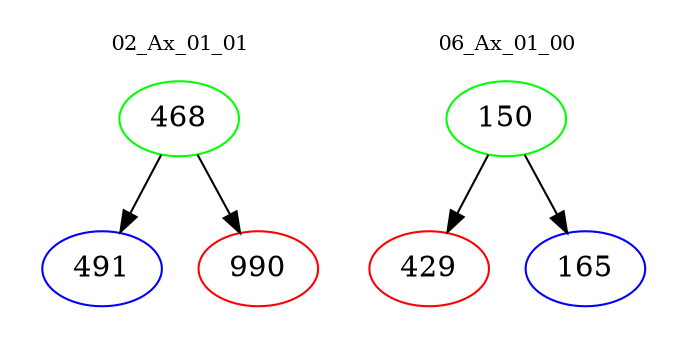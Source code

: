 digraph{
subgraph cluster_0 {
color = white
label = "02_Ax_01_01";
fontsize=10;
T0_468 [label="468", color="green"]
T0_468 -> T0_491 [color="black"]
T0_491 [label="491", color="blue"]
T0_468 -> T0_990 [color="black"]
T0_990 [label="990", color="red"]
}
subgraph cluster_1 {
color = white
label = "06_Ax_01_00";
fontsize=10;
T1_150 [label="150", color="green"]
T1_150 -> T1_429 [color="black"]
T1_429 [label="429", color="red"]
T1_150 -> T1_165 [color="black"]
T1_165 [label="165", color="blue"]
}
}
